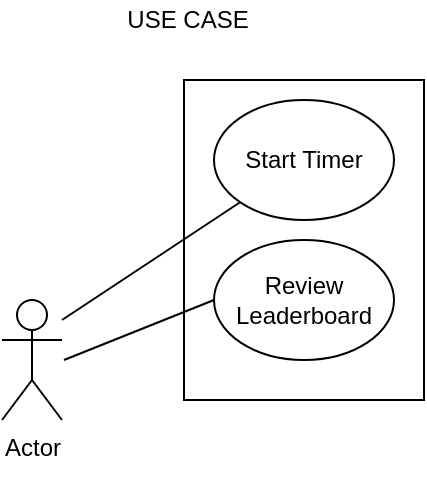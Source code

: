 <mxfile version="17.4.2" type="github"><diagram id="ivt1PxUXB_Szo0lz9Hcm" name="Page-1"><mxGraphModel dx="1203" dy="714" grid="1" gridSize="10" guides="1" tooltips="1" connect="1" arrows="1" fold="1" page="1" pageScale="1" pageWidth="850" pageHeight="1100" math="0" shadow="0"><root><mxCell id="0"/><mxCell id="1" parent="0"/><mxCell id="X-5f3nUDe1U66WwUcWv5-2" value="" style="rounded=0;whiteSpace=wrap;html=1;" parent="1" vertex="1"><mxGeometry x="485" y="470" width="120" height="160" as="geometry"/></mxCell><mxCell id="X-5f3nUDe1U66WwUcWv5-3" value="&lt;div&gt;Actor&lt;/div&gt;&lt;div&gt;&lt;br&gt;&lt;/div&gt;" style="shape=umlActor;verticalLabelPosition=bottom;verticalAlign=top;html=1;outlineConnect=0;" parent="1" vertex="1"><mxGeometry x="394" y="580" width="30" height="60" as="geometry"/></mxCell><mxCell id="X-5f3nUDe1U66WwUcWv5-4" value="Start Timer" style="ellipse;whiteSpace=wrap;html=1;" parent="1" vertex="1"><mxGeometry x="500" y="480" width="90" height="60" as="geometry"/></mxCell><mxCell id="X-5f3nUDe1U66WwUcWv5-5" value="Review Leaderboard" style="ellipse;whiteSpace=wrap;html=1;" parent="1" vertex="1"><mxGeometry x="500" y="550" width="90" height="60" as="geometry"/></mxCell><mxCell id="X-5f3nUDe1U66WwUcWv5-6" value="" style="endArrow=none;html=1;rounded=0;entryX=0;entryY=0.5;entryDx=0;entryDy=0;" parent="1" target="X-5f3nUDe1U66WwUcWv5-5" edge="1"><mxGeometry width="50" height="50" relative="1" as="geometry"><mxPoint x="425" y="610" as="sourcePoint"/><mxPoint x="475" y="560" as="targetPoint"/></mxGeometry></mxCell><mxCell id="X-5f3nUDe1U66WwUcWv5-7" value="" style="endArrow=none;html=1;rounded=0;" parent="1" target="X-5f3nUDe1U66WwUcWv5-4" edge="1"><mxGeometry width="50" height="50" relative="1" as="geometry"><mxPoint x="424" y="590" as="sourcePoint"/><mxPoint x="474" y="540" as="targetPoint"/></mxGeometry></mxCell><mxCell id="b13ihJwHWSCPmOMiVO-D-1" value="USE CASE" style="text;html=1;strokeColor=none;fillColor=none;align=center;verticalAlign=middle;whiteSpace=wrap;rounded=0;" vertex="1" parent="1"><mxGeometry x="424" y="430" width="126" height="20" as="geometry"/></mxCell></root></mxGraphModel></diagram></mxfile>